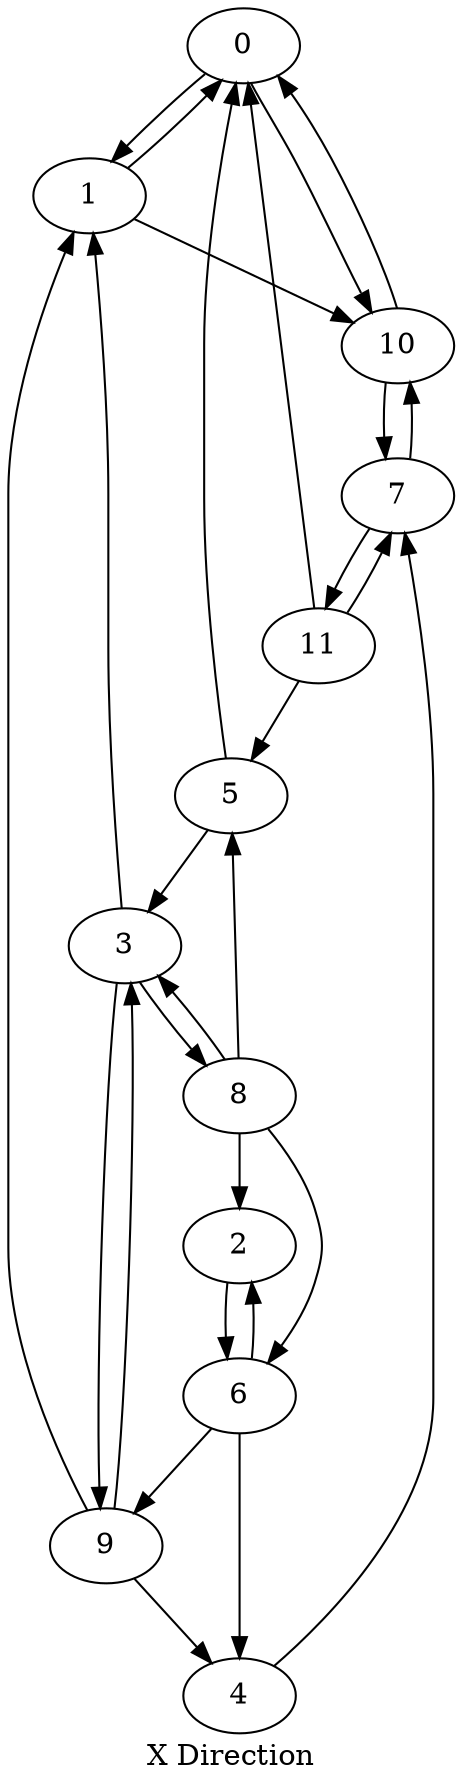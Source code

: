 digraph {
label="X Direction"0 -> 1
0 -> 10
1 -> 0
1 -> 10
2 -> 6
3 -> 1
3 -> 8
3 -> 9
4 -> 7
5 -> 0
5 -> 3
6 -> 2
6 -> 4
6 -> 9
7 -> 10
7 -> 11
8 -> 2
8 -> 3
8 -> 5
8 -> 6
9 -> 1
9 -> 3
9 -> 4
10 -> 0
10 -> 7
11 -> 0
11 -> 5
11 -> 7
}